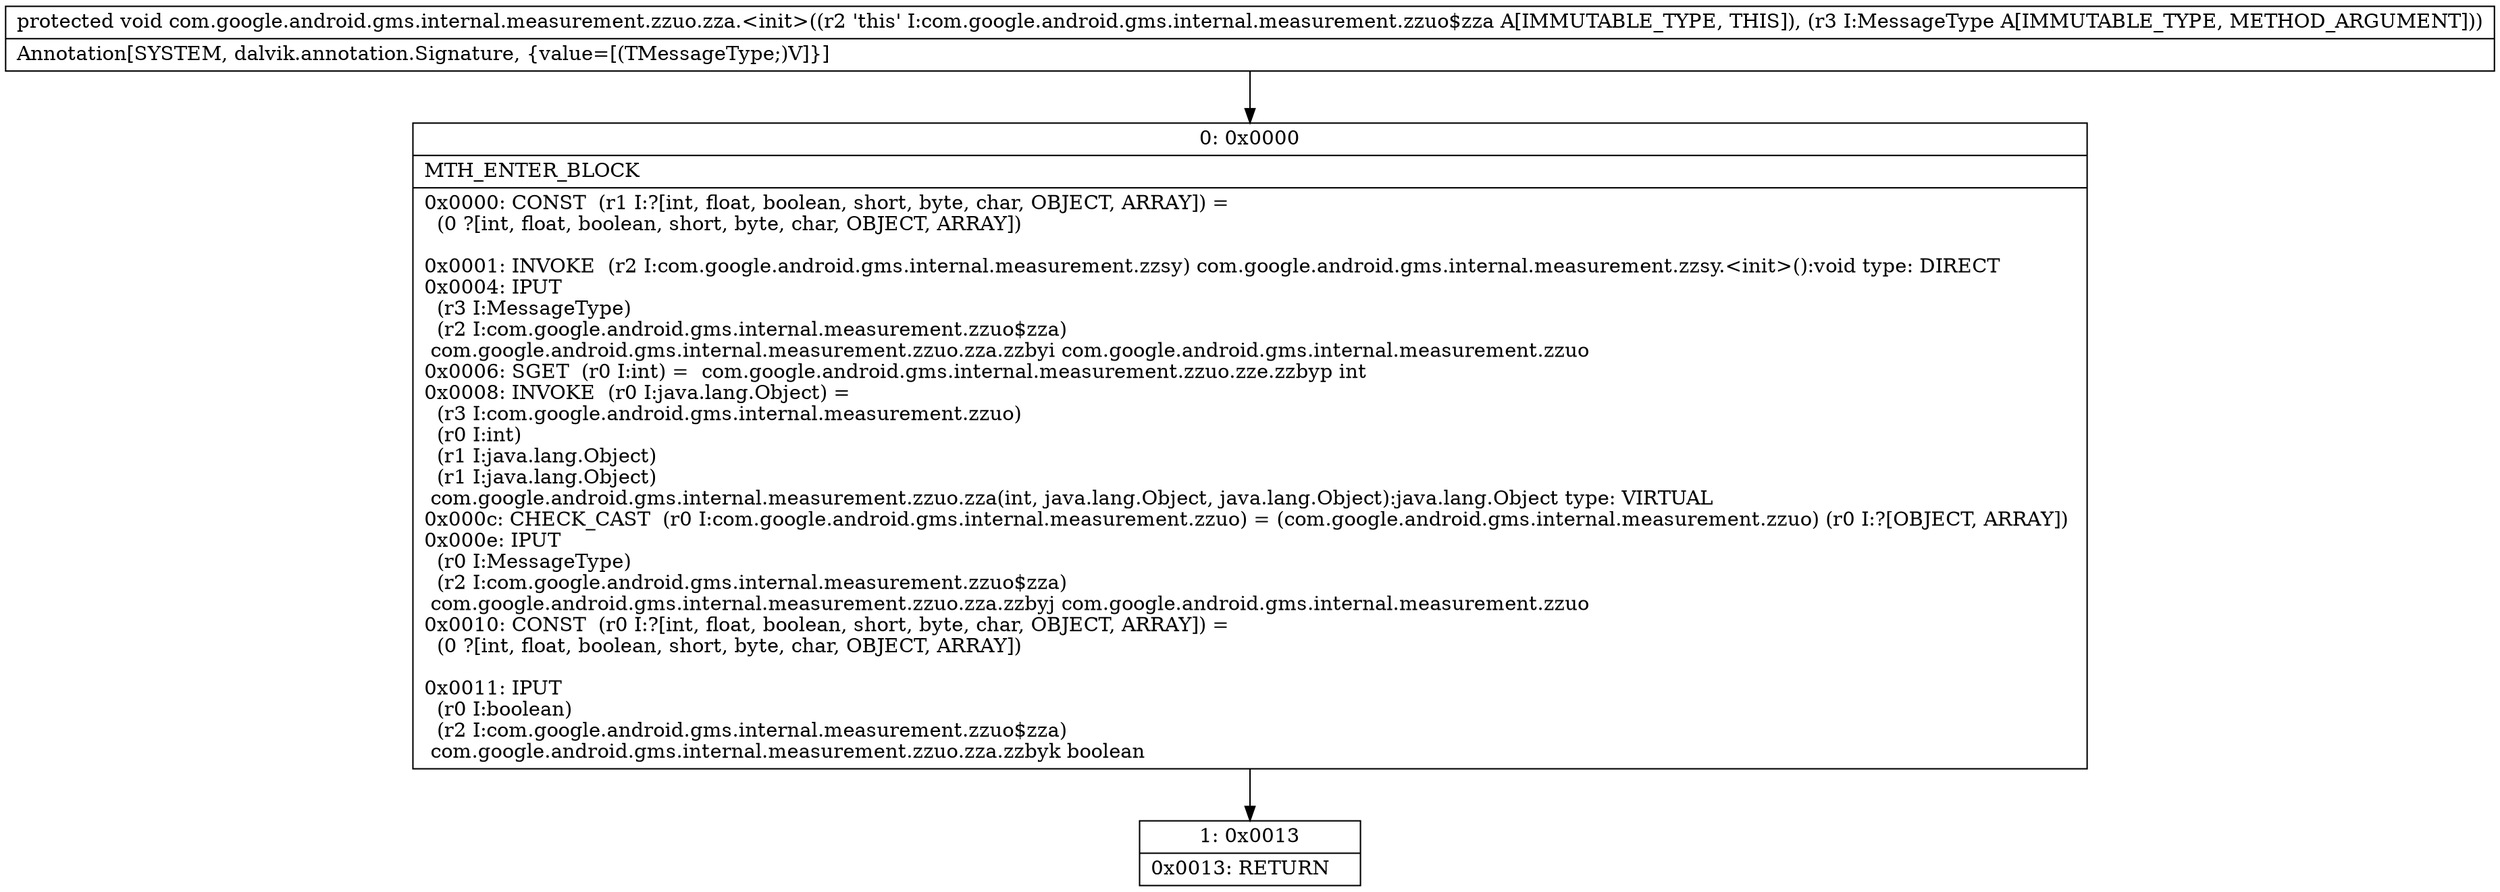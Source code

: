 digraph "CFG forcom.google.android.gms.internal.measurement.zzuo.zza.\<init\>(Lcom\/google\/android\/gms\/internal\/measurement\/zzuo;)V" {
Node_0 [shape=record,label="{0\:\ 0x0000|MTH_ENTER_BLOCK\l|0x0000: CONST  (r1 I:?[int, float, boolean, short, byte, char, OBJECT, ARRAY]) = \l  (0 ?[int, float, boolean, short, byte, char, OBJECT, ARRAY])\l \l0x0001: INVOKE  (r2 I:com.google.android.gms.internal.measurement.zzsy) com.google.android.gms.internal.measurement.zzsy.\<init\>():void type: DIRECT \l0x0004: IPUT  \l  (r3 I:MessageType)\l  (r2 I:com.google.android.gms.internal.measurement.zzuo$zza)\l com.google.android.gms.internal.measurement.zzuo.zza.zzbyi com.google.android.gms.internal.measurement.zzuo \l0x0006: SGET  (r0 I:int) =  com.google.android.gms.internal.measurement.zzuo.zze.zzbyp int \l0x0008: INVOKE  (r0 I:java.lang.Object) = \l  (r3 I:com.google.android.gms.internal.measurement.zzuo)\l  (r0 I:int)\l  (r1 I:java.lang.Object)\l  (r1 I:java.lang.Object)\l com.google.android.gms.internal.measurement.zzuo.zza(int, java.lang.Object, java.lang.Object):java.lang.Object type: VIRTUAL \l0x000c: CHECK_CAST  (r0 I:com.google.android.gms.internal.measurement.zzuo) = (com.google.android.gms.internal.measurement.zzuo) (r0 I:?[OBJECT, ARRAY]) \l0x000e: IPUT  \l  (r0 I:MessageType)\l  (r2 I:com.google.android.gms.internal.measurement.zzuo$zza)\l com.google.android.gms.internal.measurement.zzuo.zza.zzbyj com.google.android.gms.internal.measurement.zzuo \l0x0010: CONST  (r0 I:?[int, float, boolean, short, byte, char, OBJECT, ARRAY]) = \l  (0 ?[int, float, boolean, short, byte, char, OBJECT, ARRAY])\l \l0x0011: IPUT  \l  (r0 I:boolean)\l  (r2 I:com.google.android.gms.internal.measurement.zzuo$zza)\l com.google.android.gms.internal.measurement.zzuo.zza.zzbyk boolean \l}"];
Node_1 [shape=record,label="{1\:\ 0x0013|0x0013: RETURN   \l}"];
MethodNode[shape=record,label="{protected void com.google.android.gms.internal.measurement.zzuo.zza.\<init\>((r2 'this' I:com.google.android.gms.internal.measurement.zzuo$zza A[IMMUTABLE_TYPE, THIS]), (r3 I:MessageType A[IMMUTABLE_TYPE, METHOD_ARGUMENT]))  | Annotation[SYSTEM, dalvik.annotation.Signature, \{value=[(TMessageType;)V]\}]\l}"];
MethodNode -> Node_0;
Node_0 -> Node_1;
}

